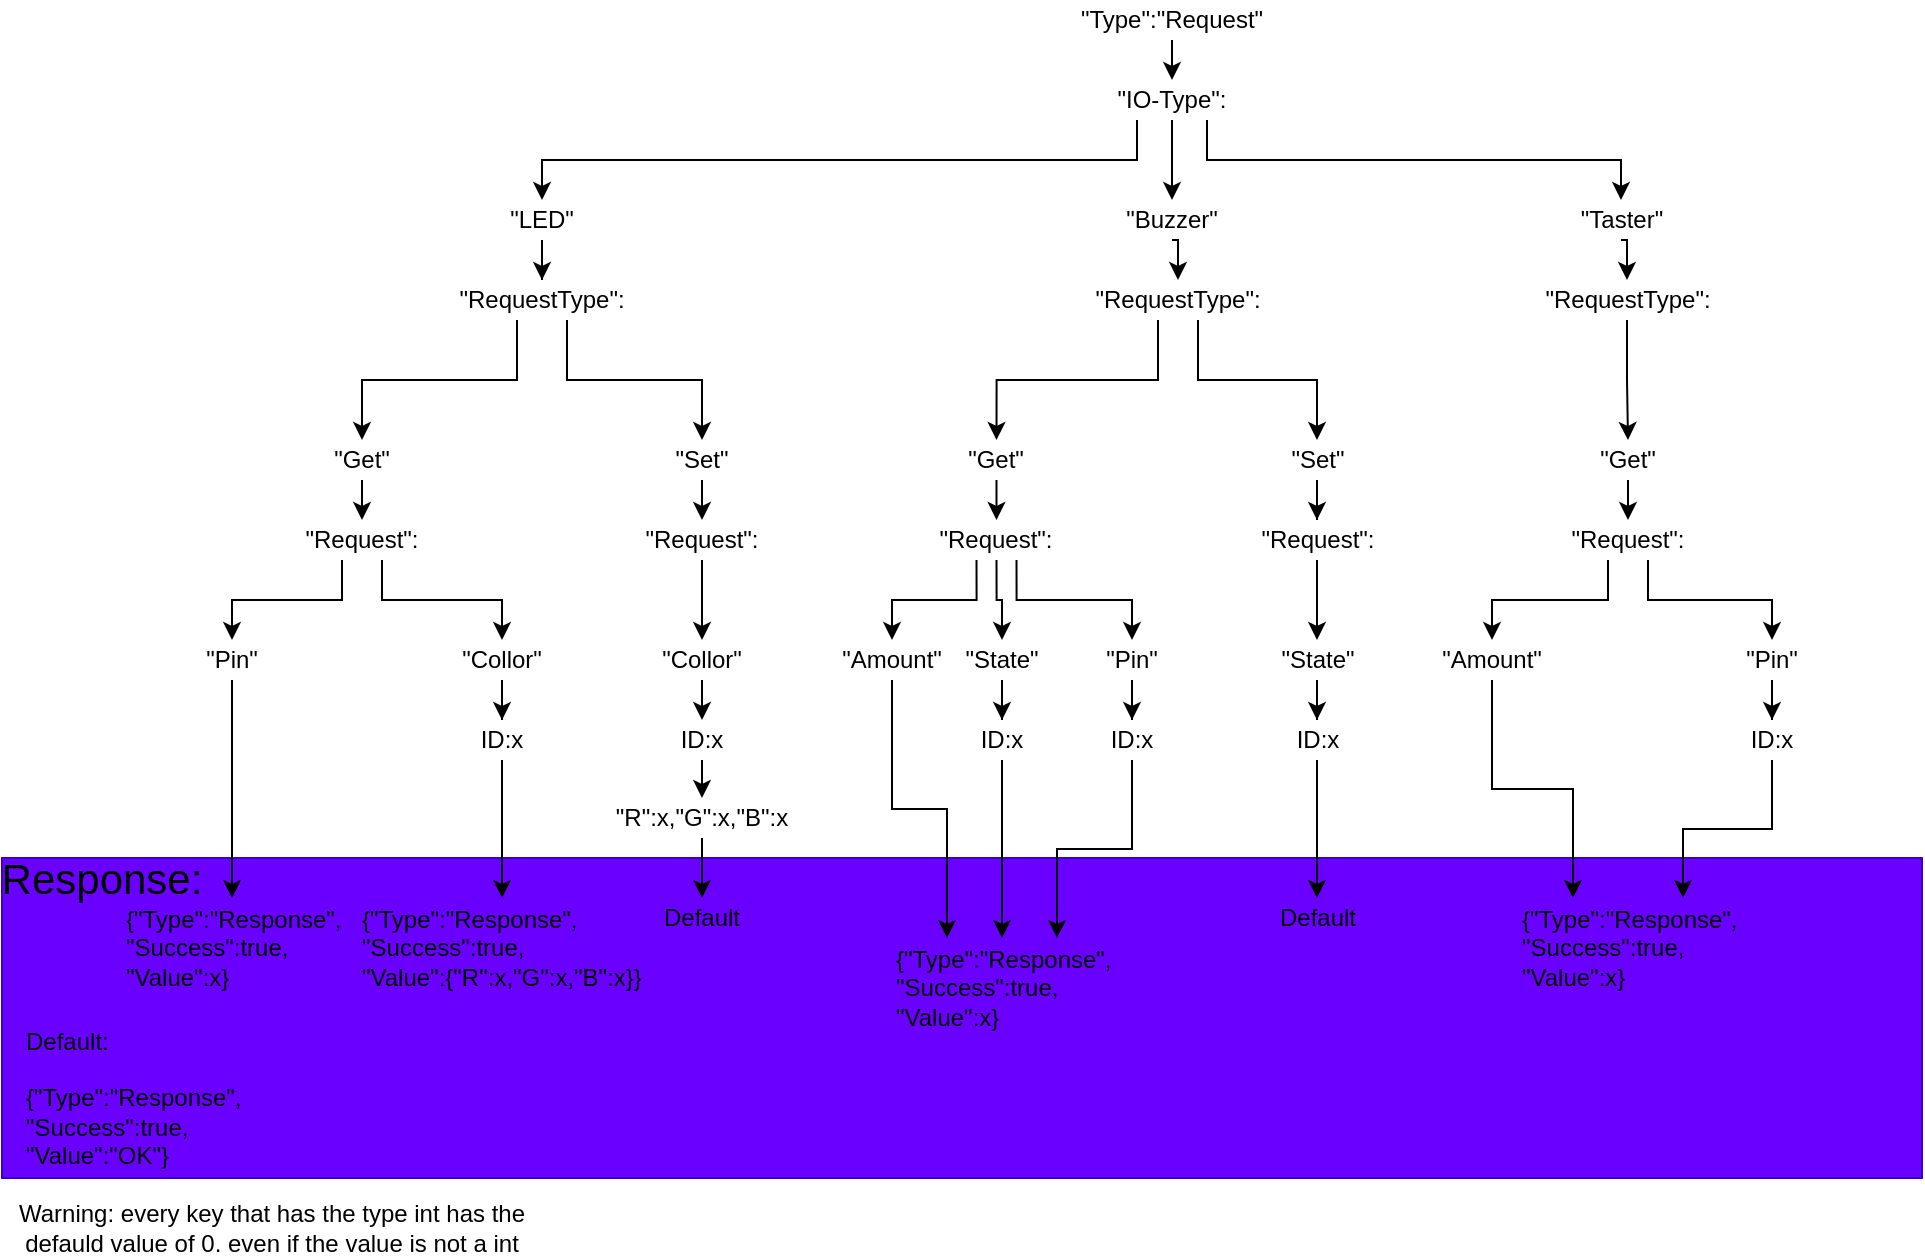 <mxfile version="24.4.7" type="device">
  <diagram id="pPmp7qDkxcPNNtQdCRXY" name="Seite-1">
    <mxGraphModel dx="1415" dy="384" grid="1" gridSize="10" guides="1" tooltips="1" connect="1" arrows="1" fold="1" page="1" pageScale="1" pageWidth="827" pageHeight="1169" math="0" shadow="0">
      <root>
        <mxCell id="0" />
        <mxCell id="1" parent="0" />
        <mxCell id="J5CMwq5qaOZ6lLrPTMzF-108" value="" style="rounded=0;whiteSpace=wrap;html=1;align=left;fillColor=#6a00ff;strokeColor=#3700CC;fontColor=#ffffff;" parent="1" vertex="1">
          <mxGeometry x="-140" y="580" width="960" height="160" as="geometry" />
        </mxCell>
        <mxCell id="J5CMwq5qaOZ6lLrPTMzF-2" value="&lt;div&gt;&quot;Type&quot;:&quot;Request&quot;&lt;/div&gt;" style="text;whiteSpace=wrap;html=1;align=center;verticalAlign=middle;" parent="1" vertex="1">
          <mxGeometry x="390" y="151" width="110" height="20" as="geometry" />
        </mxCell>
        <mxCell id="J5CMwq5qaOZ6lLrPTMzF-3" value="" style="endArrow=classic;html=1;exitX=0.5;exitY=1;exitDx=0;exitDy=0;entryX=0.5;entryY=0;entryDx=0;entryDy=0;" parent="1" source="J5CMwq5qaOZ6lLrPTMzF-2" target="J5CMwq5qaOZ6lLrPTMzF-11" edge="1">
          <mxGeometry width="50" height="50" relative="1" as="geometry">
            <mxPoint x="390" y="301" as="sourcePoint" />
            <mxPoint x="444.79" y="234" as="targetPoint" />
          </mxGeometry>
        </mxCell>
        <mxCell id="J5CMwq5qaOZ6lLrPTMzF-10" value="" style="edgeStyle=orthogonalEdgeStyle;rounded=0;orthogonalLoop=1;jettySize=auto;html=1;exitX=0.5;exitY=1;exitDx=0;exitDy=0;" parent="1" source="J5CMwq5qaOZ6lLrPTMzF-11" target="J5CMwq5qaOZ6lLrPTMzF-8" edge="1">
          <mxGeometry relative="1" as="geometry">
            <mxPoint x="445" y="256" as="sourcePoint" />
          </mxGeometry>
        </mxCell>
        <mxCell id="J5CMwq5qaOZ6lLrPTMzF-35" style="edgeStyle=orthogonalEdgeStyle;rounded=0;orthogonalLoop=1;jettySize=auto;html=1;exitX=0.5;exitY=1;exitDx=0;exitDy=0;" parent="1" source="J5CMwq5qaOZ6lLrPTMzF-7" target="J5CMwq5qaOZ6lLrPTMzF-15" edge="1">
          <mxGeometry relative="1" as="geometry" />
        </mxCell>
        <mxCell id="J5CMwq5qaOZ6lLrPTMzF-7" value="&quot;LED&quot;" style="text;html=1;strokeColor=none;fillColor=none;align=center;verticalAlign=middle;whiteSpace=wrap;rounded=0;" parent="1" vertex="1">
          <mxGeometry x="110" y="251" width="40" height="20" as="geometry" />
        </mxCell>
        <mxCell id="J5CMwq5qaOZ6lLrPTMzF-34" style="edgeStyle=orthogonalEdgeStyle;rounded=0;orthogonalLoop=1;jettySize=auto;html=1;exitX=0.5;exitY=1;exitDx=0;exitDy=0;entryX=0.5;entryY=0;entryDx=0;entryDy=0;" parent="1" source="J5CMwq5qaOZ6lLrPTMzF-8" target="J5CMwq5qaOZ6lLrPTMzF-23" edge="1">
          <mxGeometry relative="1" as="geometry" />
        </mxCell>
        <mxCell id="J5CMwq5qaOZ6lLrPTMzF-8" value="&quot;Buzzer&quot;" style="text;html=1;strokeColor=none;fillColor=none;align=center;verticalAlign=middle;whiteSpace=wrap;rounded=0;" parent="1" vertex="1">
          <mxGeometry x="425" y="251" width="40" height="20" as="geometry" />
        </mxCell>
        <mxCell id="J5CMwq5qaOZ6lLrPTMzF-33" style="edgeStyle=orthogonalEdgeStyle;rounded=0;orthogonalLoop=1;jettySize=auto;html=1;exitX=0.5;exitY=1;exitDx=0;exitDy=0;entryX=0.5;entryY=0;entryDx=0;entryDy=0;" parent="1" source="J5CMwq5qaOZ6lLrPTMzF-9" target="J5CMwq5qaOZ6lLrPTMzF-28" edge="1">
          <mxGeometry relative="1" as="geometry" />
        </mxCell>
        <mxCell id="J5CMwq5qaOZ6lLrPTMzF-9" value="&quot;Taster&quot;" style="text;html=1;strokeColor=none;fillColor=none;align=center;verticalAlign=middle;whiteSpace=wrap;rounded=0;" parent="1" vertex="1">
          <mxGeometry x="649.5" y="251" width="40" height="20" as="geometry" />
        </mxCell>
        <mxCell id="J5CMwq5qaOZ6lLrPTMzF-12" style="edgeStyle=orthogonalEdgeStyle;rounded=0;orthogonalLoop=1;jettySize=auto;html=1;exitX=0.25;exitY=1;exitDx=0;exitDy=0;entryX=0.5;entryY=0;entryDx=0;entryDy=0;" parent="1" source="J5CMwq5qaOZ6lLrPTMzF-11" target="J5CMwq5qaOZ6lLrPTMzF-7" edge="1">
          <mxGeometry relative="1" as="geometry" />
        </mxCell>
        <mxCell id="J5CMwq5qaOZ6lLrPTMzF-13" style="edgeStyle=orthogonalEdgeStyle;rounded=0;orthogonalLoop=1;jettySize=auto;html=1;exitX=0.75;exitY=1;exitDx=0;exitDy=0;entryX=0.5;entryY=0;entryDx=0;entryDy=0;" parent="1" source="J5CMwq5qaOZ6lLrPTMzF-11" target="J5CMwq5qaOZ6lLrPTMzF-9" edge="1">
          <mxGeometry relative="1" as="geometry" />
        </mxCell>
        <mxCell id="J5CMwq5qaOZ6lLrPTMzF-11" value="&quot;IO-Type&quot;:" style="text;html=1;strokeColor=none;fillColor=none;align=center;verticalAlign=middle;whiteSpace=wrap;rounded=0;" parent="1" vertex="1">
          <mxGeometry x="410" y="191" width="70" height="20" as="geometry" />
        </mxCell>
        <mxCell id="J5CMwq5qaOZ6lLrPTMzF-19" style="edgeStyle=orthogonalEdgeStyle;rounded=0;orthogonalLoop=1;jettySize=auto;html=1;exitX=0.25;exitY=1;exitDx=0;exitDy=0;entryX=0.5;entryY=0;entryDx=0;entryDy=0;" parent="1" source="J5CMwq5qaOZ6lLrPTMzF-15" target="J5CMwq5qaOZ6lLrPTMzF-17" edge="1">
          <mxGeometry relative="1" as="geometry" />
        </mxCell>
        <mxCell id="J5CMwq5qaOZ6lLrPTMzF-20" style="edgeStyle=orthogonalEdgeStyle;rounded=0;orthogonalLoop=1;jettySize=auto;html=1;exitX=0.75;exitY=1;exitDx=0;exitDy=0;entryX=0.5;entryY=0;entryDx=0;entryDy=0;" parent="1" source="J5CMwq5qaOZ6lLrPTMzF-15" target="J5CMwq5qaOZ6lLrPTMzF-18" edge="1">
          <mxGeometry relative="1" as="geometry" />
        </mxCell>
        <mxCell id="J5CMwq5qaOZ6lLrPTMzF-15" value="&quot;RequestType&quot;:" style="text;html=1;strokeColor=none;fillColor=none;align=center;verticalAlign=middle;whiteSpace=wrap;rounded=0;" parent="1" vertex="1">
          <mxGeometry x="105" y="291" width="50" height="20" as="geometry" />
        </mxCell>
        <mxCell id="J5CMwq5qaOZ6lLrPTMzF-41" style="edgeStyle=orthogonalEdgeStyle;rounded=0;orthogonalLoop=1;jettySize=auto;html=1;exitX=0.5;exitY=1;exitDx=0;exitDy=0;entryX=0.5;entryY=0;entryDx=0;entryDy=0;" parent="1" source="J5CMwq5qaOZ6lLrPTMzF-17" target="J5CMwq5qaOZ6lLrPTMzF-36" edge="1">
          <mxGeometry relative="1" as="geometry" />
        </mxCell>
        <mxCell id="J5CMwq5qaOZ6lLrPTMzF-17" value="&quot;Get&quot;" style="text;html=1;strokeColor=none;fillColor=none;align=center;verticalAlign=middle;whiteSpace=wrap;rounded=0;" parent="1" vertex="1">
          <mxGeometry x="20" y="371" width="40" height="20" as="geometry" />
        </mxCell>
        <mxCell id="J5CMwq5qaOZ6lLrPTMzF-42" style="edgeStyle=orthogonalEdgeStyle;rounded=0;orthogonalLoop=1;jettySize=auto;html=1;exitX=0.5;exitY=1;exitDx=0;exitDy=0;entryX=0.5;entryY=0;entryDx=0;entryDy=0;" parent="1" source="J5CMwq5qaOZ6lLrPTMzF-18" target="J5CMwq5qaOZ6lLrPTMzF-37" edge="1">
          <mxGeometry relative="1" as="geometry" />
        </mxCell>
        <mxCell id="J5CMwq5qaOZ6lLrPTMzF-18" value="&quot;Set&quot;" style="text;html=1;strokeColor=none;fillColor=none;align=center;verticalAlign=middle;whiteSpace=wrap;rounded=0;" parent="1" vertex="1">
          <mxGeometry x="190" y="371" width="40" height="20" as="geometry" />
        </mxCell>
        <mxCell id="J5CMwq5qaOZ6lLrPTMzF-21" style="edgeStyle=orthogonalEdgeStyle;rounded=0;orthogonalLoop=1;jettySize=auto;html=1;exitX=0.25;exitY=1;exitDx=0;exitDy=0;entryX=0.5;entryY=0;entryDx=0;entryDy=0;" parent="1" source="J5CMwq5qaOZ6lLrPTMzF-23" target="J5CMwq5qaOZ6lLrPTMzF-24" edge="1">
          <mxGeometry relative="1" as="geometry" />
        </mxCell>
        <mxCell id="J5CMwq5qaOZ6lLrPTMzF-22" style="edgeStyle=orthogonalEdgeStyle;rounded=0;orthogonalLoop=1;jettySize=auto;html=1;exitX=0.75;exitY=1;exitDx=0;exitDy=0;entryX=0.5;entryY=0;entryDx=0;entryDy=0;" parent="1" source="J5CMwq5qaOZ6lLrPTMzF-23" target="J5CMwq5qaOZ6lLrPTMzF-25" edge="1">
          <mxGeometry relative="1" as="geometry" />
        </mxCell>
        <mxCell id="J5CMwq5qaOZ6lLrPTMzF-23" value="&quot;RequestType&quot;:" style="text;html=1;strokeColor=none;fillColor=none;align=center;verticalAlign=middle;whiteSpace=wrap;rounded=0;" parent="1" vertex="1">
          <mxGeometry x="428" y="291" width="40" height="20" as="geometry" />
        </mxCell>
        <mxCell id="J5CMwq5qaOZ6lLrPTMzF-43" style="edgeStyle=orthogonalEdgeStyle;rounded=0;orthogonalLoop=1;jettySize=auto;html=1;exitX=0.5;exitY=1;exitDx=0;exitDy=0;entryX=0.5;entryY=0;entryDx=0;entryDy=0;" parent="1" source="J5CMwq5qaOZ6lLrPTMzF-24" target="J5CMwq5qaOZ6lLrPTMzF-38" edge="1">
          <mxGeometry relative="1" as="geometry" />
        </mxCell>
        <mxCell id="J5CMwq5qaOZ6lLrPTMzF-24" value="&quot;Get&quot;" style="text;html=1;strokeColor=none;fillColor=none;align=center;verticalAlign=middle;whiteSpace=wrap;rounded=0;" parent="1" vertex="1">
          <mxGeometry x="337.25" y="371" width="40" height="20" as="geometry" />
        </mxCell>
        <mxCell id="J5CMwq5qaOZ6lLrPTMzF-44" style="edgeStyle=orthogonalEdgeStyle;rounded=0;orthogonalLoop=1;jettySize=auto;html=1;entryX=0.5;entryY=0;entryDx=0;entryDy=0;" parent="1" source="J5CMwq5qaOZ6lLrPTMzF-25" target="J5CMwq5qaOZ6lLrPTMzF-39" edge="1">
          <mxGeometry relative="1" as="geometry" />
        </mxCell>
        <mxCell id="J5CMwq5qaOZ6lLrPTMzF-25" value="&quot;Set&quot;" style="text;html=1;strokeColor=none;fillColor=none;align=center;verticalAlign=middle;whiteSpace=wrap;rounded=0;" parent="1" vertex="1">
          <mxGeometry x="497.5" y="371" width="40" height="20" as="geometry" />
        </mxCell>
        <mxCell id="J5CMwq5qaOZ6lLrPTMzF-26" style="edgeStyle=orthogonalEdgeStyle;rounded=0;orthogonalLoop=1;jettySize=auto;html=1;exitX=0.5;exitY=1;exitDx=0;exitDy=0;entryX=0.5;entryY=0;entryDx=0;entryDy=0;" parent="1" source="J5CMwq5qaOZ6lLrPTMzF-28" target="J5CMwq5qaOZ6lLrPTMzF-29" edge="1">
          <mxGeometry relative="1" as="geometry" />
        </mxCell>
        <mxCell id="J5CMwq5qaOZ6lLrPTMzF-28" value="&quot;RequestType&quot;:" style="text;html=1;strokeColor=none;fillColor=none;align=center;verticalAlign=middle;whiteSpace=wrap;rounded=0;" parent="1" vertex="1">
          <mxGeometry x="652.5" y="291" width="40" height="20" as="geometry" />
        </mxCell>
        <mxCell id="J5CMwq5qaOZ6lLrPTMzF-45" style="edgeStyle=orthogonalEdgeStyle;rounded=0;orthogonalLoop=1;jettySize=auto;html=1;exitX=0.5;exitY=1;exitDx=0;exitDy=0;entryX=0.5;entryY=0;entryDx=0;entryDy=0;" parent="1" source="J5CMwq5qaOZ6lLrPTMzF-29" target="J5CMwq5qaOZ6lLrPTMzF-40" edge="1">
          <mxGeometry relative="1" as="geometry" />
        </mxCell>
        <mxCell id="J5CMwq5qaOZ6lLrPTMzF-29" value="&quot;Get&quot;" style="text;html=1;strokeColor=none;fillColor=none;align=center;verticalAlign=middle;whiteSpace=wrap;rounded=0;" parent="1" vertex="1">
          <mxGeometry x="653" y="371" width="40" height="20" as="geometry" />
        </mxCell>
        <mxCell id="J5CMwq5qaOZ6lLrPTMzF-73" style="edgeStyle=orthogonalEdgeStyle;rounded=0;orthogonalLoop=1;jettySize=auto;html=1;exitX=0.25;exitY=1;exitDx=0;exitDy=0;entryX=0.5;entryY=0;entryDx=0;entryDy=0;" parent="1" source="J5CMwq5qaOZ6lLrPTMzF-36" target="J5CMwq5qaOZ6lLrPTMzF-68" edge="1">
          <mxGeometry relative="1" as="geometry" />
        </mxCell>
        <mxCell id="J5CMwq5qaOZ6lLrPTMzF-74" style="edgeStyle=orthogonalEdgeStyle;rounded=0;orthogonalLoop=1;jettySize=auto;html=1;exitX=0.75;exitY=1;exitDx=0;exitDy=0;entryX=0.5;entryY=0;entryDx=0;entryDy=0;" parent="1" source="J5CMwq5qaOZ6lLrPTMzF-36" target="J5CMwq5qaOZ6lLrPTMzF-71" edge="1">
          <mxGeometry relative="1" as="geometry" />
        </mxCell>
        <mxCell id="J5CMwq5qaOZ6lLrPTMzF-36" value="&lt;div&gt;&quot;Request&quot;:&lt;/div&gt;" style="text;html=1;strokeColor=none;fillColor=none;align=center;verticalAlign=middle;whiteSpace=wrap;rounded=0;" parent="1" vertex="1">
          <mxGeometry x="20" y="411" width="40" height="20" as="geometry" />
        </mxCell>
        <mxCell id="J5CMwq5qaOZ6lLrPTMzF-78" style="edgeStyle=orthogonalEdgeStyle;rounded=0;orthogonalLoop=1;jettySize=auto;html=1;exitX=0.5;exitY=1;exitDx=0;exitDy=0;entryX=0.5;entryY=0;entryDx=0;entryDy=0;" parent="1" source="J5CMwq5qaOZ6lLrPTMzF-37" target="J5CMwq5qaOZ6lLrPTMzF-76" edge="1">
          <mxGeometry relative="1" as="geometry" />
        </mxCell>
        <mxCell id="J5CMwq5qaOZ6lLrPTMzF-37" value="&lt;div&gt;&quot;Request&quot;:&lt;/div&gt;" style="text;html=1;strokeColor=none;fillColor=none;align=center;verticalAlign=middle;whiteSpace=wrap;rounded=0;" parent="1" vertex="1">
          <mxGeometry x="190" y="411" width="40" height="20" as="geometry" />
        </mxCell>
        <mxCell id="J5CMwq5qaOZ6lLrPTMzF-66" style="edgeStyle=orthogonalEdgeStyle;rounded=0;orthogonalLoop=1;jettySize=auto;html=1;exitX=0.5;exitY=1;exitDx=0;exitDy=0;entryX=0.5;entryY=0;entryDx=0;entryDy=0;" parent="1" source="J5CMwq5qaOZ6lLrPTMzF-39" target="J5CMwq5qaOZ6lLrPTMzF-64" edge="1">
          <mxGeometry relative="1" as="geometry" />
        </mxCell>
        <mxCell id="J5CMwq5qaOZ6lLrPTMzF-38" value="&lt;div&gt;&quot;Request&quot;:&lt;/div&gt;" style="text;html=1;strokeColor=none;fillColor=none;align=center;verticalAlign=middle;whiteSpace=wrap;rounded=0;" parent="1" vertex="1">
          <mxGeometry x="337.25" y="411" width="40" height="20" as="geometry" />
        </mxCell>
        <mxCell id="J5CMwq5qaOZ6lLrPTMzF-39" value="&lt;div&gt;&quot;Request&quot;:&lt;/div&gt;" style="text;html=1;strokeColor=none;fillColor=none;align=center;verticalAlign=middle;whiteSpace=wrap;rounded=0;" parent="1" vertex="1">
          <mxGeometry x="497.5" y="411" width="40" height="20" as="geometry" />
        </mxCell>
        <mxCell id="J5CMwq5qaOZ6lLrPTMzF-51" style="edgeStyle=orthogonalEdgeStyle;rounded=0;orthogonalLoop=1;jettySize=auto;html=1;exitX=0.25;exitY=1;exitDx=0;exitDy=0;entryX=0.5;entryY=0;entryDx=0;entryDy=0;" parent="1" source="J5CMwq5qaOZ6lLrPTMzF-40" target="J5CMwq5qaOZ6lLrPTMzF-48" edge="1">
          <mxGeometry relative="1" as="geometry" />
        </mxCell>
        <mxCell id="J5CMwq5qaOZ6lLrPTMzF-52" style="edgeStyle=orthogonalEdgeStyle;rounded=0;orthogonalLoop=1;jettySize=auto;html=1;exitX=0.75;exitY=1;exitDx=0;exitDy=0;entryX=0.5;entryY=0;entryDx=0;entryDy=0;" parent="1" source="J5CMwq5qaOZ6lLrPTMzF-40" target="J5CMwq5qaOZ6lLrPTMzF-49" edge="1">
          <mxGeometry relative="1" as="geometry" />
        </mxCell>
        <mxCell id="J5CMwq5qaOZ6lLrPTMzF-40" value="&lt;div&gt;&quot;Request&quot;:&lt;/div&gt;" style="text;html=1;strokeColor=none;fillColor=none;align=center;verticalAlign=middle;whiteSpace=wrap;rounded=0;" parent="1" vertex="1">
          <mxGeometry x="653" y="411" width="40" height="20" as="geometry" />
        </mxCell>
        <mxCell id="J5CMwq5qaOZ6lLrPTMzF-102" style="edgeStyle=orthogonalEdgeStyle;rounded=0;orthogonalLoop=1;jettySize=auto;html=1;exitX=0.5;exitY=1;exitDx=0;exitDy=0;entryX=0.25;entryY=0;entryDx=0;entryDy=0;" parent="1" source="J5CMwq5qaOZ6lLrPTMzF-48" target="J5CMwq5qaOZ6lLrPTMzF-97" edge="1">
          <mxGeometry relative="1" as="geometry">
            <mxPoint x="605.0" y="600" as="targetPoint" />
          </mxGeometry>
        </mxCell>
        <mxCell id="J5CMwq5qaOZ6lLrPTMzF-48" value="&quot;Amount&quot;" style="text;html=1;strokeColor=none;fillColor=none;align=center;verticalAlign=middle;whiteSpace=wrap;rounded=0;" parent="1" vertex="1">
          <mxGeometry x="585" y="471" width="40" height="20" as="geometry" />
        </mxCell>
        <mxCell id="J5CMwq5qaOZ6lLrPTMzF-53" style="edgeStyle=orthogonalEdgeStyle;rounded=0;orthogonalLoop=1;jettySize=auto;html=1;exitX=0.5;exitY=1;exitDx=0;exitDy=0;" parent="1" source="J5CMwq5qaOZ6lLrPTMzF-49" target="J5CMwq5qaOZ6lLrPTMzF-50" edge="1">
          <mxGeometry relative="1" as="geometry" />
        </mxCell>
        <mxCell id="J5CMwq5qaOZ6lLrPTMzF-49" value="&quot;Pin&quot;" style="text;html=1;strokeColor=none;fillColor=none;align=center;verticalAlign=middle;whiteSpace=wrap;rounded=0;" parent="1" vertex="1">
          <mxGeometry x="725" y="471" width="40" height="20" as="geometry" />
        </mxCell>
        <mxCell id="J5CMwq5qaOZ6lLrPTMzF-103" style="edgeStyle=orthogonalEdgeStyle;rounded=0;orthogonalLoop=1;jettySize=auto;html=1;exitX=0.5;exitY=1;exitDx=0;exitDy=0;entryX=0.75;entryY=0;entryDx=0;entryDy=0;" parent="1" source="J5CMwq5qaOZ6lLrPTMzF-50" target="J5CMwq5qaOZ6lLrPTMzF-97" edge="1">
          <mxGeometry relative="1" as="geometry" />
        </mxCell>
        <mxCell id="J5CMwq5qaOZ6lLrPTMzF-50" value="ID:x" style="text;html=1;strokeColor=none;fillColor=none;align=center;verticalAlign=middle;whiteSpace=wrap;rounded=0;" parent="1" vertex="1">
          <mxGeometry x="725" y="511" width="40" height="20" as="geometry" />
        </mxCell>
        <mxCell id="J5CMwq5qaOZ6lLrPTMzF-55" style="edgeStyle=orthogonalEdgeStyle;rounded=0;orthogonalLoop=1;jettySize=auto;html=1;exitX=0.25;exitY=1;exitDx=0;exitDy=0;entryX=0.5;entryY=0;entryDx=0;entryDy=0;" parent="1" source="J5CMwq5qaOZ6lLrPTMzF-38" target="J5CMwq5qaOZ6lLrPTMzF-58" edge="1">
          <mxGeometry relative="1" as="geometry">
            <mxPoint x="475.25" y="431" as="sourcePoint" />
            <Array as="points">
              <mxPoint x="347" y="451" />
              <mxPoint x="305" y="451" />
            </Array>
          </mxGeometry>
        </mxCell>
        <mxCell id="J5CMwq5qaOZ6lLrPTMzF-56" style="edgeStyle=orthogonalEdgeStyle;rounded=0;orthogonalLoop=1;jettySize=auto;html=1;entryX=0.5;entryY=0;entryDx=0;entryDy=0;exitX=0.75;exitY=1;exitDx=0;exitDy=0;" parent="1" source="J5CMwq5qaOZ6lLrPTMzF-38" target="J5CMwq5qaOZ6lLrPTMzF-60" edge="1">
          <mxGeometry relative="1" as="geometry">
            <mxPoint x="495.75" y="431" as="sourcePoint" />
            <Array as="points">
              <mxPoint x="367" y="451" />
              <mxPoint x="425" y="451" />
            </Array>
          </mxGeometry>
        </mxCell>
        <mxCell id="J5CMwq5qaOZ6lLrPTMzF-100" style="edgeStyle=orthogonalEdgeStyle;rounded=0;orthogonalLoop=1;jettySize=auto;html=1;exitX=0.5;exitY=1;exitDx=0;exitDy=0;entryX=0.25;entryY=0;entryDx=0;entryDy=0;" parent="1" source="J5CMwq5qaOZ6lLrPTMzF-58" target="J5CMwq5qaOZ6lLrPTMzF-94" edge="1">
          <mxGeometry relative="1" as="geometry" />
        </mxCell>
        <mxCell id="J5CMwq5qaOZ6lLrPTMzF-58" value="&quot;Amount&quot;" style="text;html=1;strokeColor=none;fillColor=none;align=center;verticalAlign=middle;whiteSpace=wrap;rounded=0;" parent="1" vertex="1">
          <mxGeometry x="285" y="471" width="40" height="20" as="geometry" />
        </mxCell>
        <mxCell id="J5CMwq5qaOZ6lLrPTMzF-59" style="edgeStyle=orthogonalEdgeStyle;rounded=0;orthogonalLoop=1;jettySize=auto;html=1;exitX=0.5;exitY=1;exitDx=0;exitDy=0;" parent="1" source="J5CMwq5qaOZ6lLrPTMzF-60" target="J5CMwq5qaOZ6lLrPTMzF-61" edge="1">
          <mxGeometry relative="1" as="geometry" />
        </mxCell>
        <mxCell id="J5CMwq5qaOZ6lLrPTMzF-60" value="&quot;Pin&quot;" style="text;html=1;strokeColor=none;fillColor=none;align=center;verticalAlign=middle;whiteSpace=wrap;rounded=0;" parent="1" vertex="1">
          <mxGeometry x="405" y="471" width="40" height="20" as="geometry" />
        </mxCell>
        <mxCell id="J5CMwq5qaOZ6lLrPTMzF-99" style="edgeStyle=orthogonalEdgeStyle;rounded=0;orthogonalLoop=1;jettySize=auto;html=1;exitX=0.5;exitY=1;exitDx=0;exitDy=0;entryX=0.75;entryY=0;entryDx=0;entryDy=0;" parent="1" source="J5CMwq5qaOZ6lLrPTMzF-61" target="J5CMwq5qaOZ6lLrPTMzF-94" edge="1">
          <mxGeometry relative="1" as="geometry">
            <mxPoint x="425.0" y="600" as="targetPoint" />
          </mxGeometry>
        </mxCell>
        <mxCell id="J5CMwq5qaOZ6lLrPTMzF-61" value="ID:x" style="text;html=1;strokeColor=none;fillColor=none;align=center;verticalAlign=middle;whiteSpace=wrap;rounded=0;" parent="1" vertex="1">
          <mxGeometry x="405" y="511" width="40" height="20" as="geometry" />
        </mxCell>
        <mxCell id="J5CMwq5qaOZ6lLrPTMzF-63" style="edgeStyle=orthogonalEdgeStyle;rounded=0;orthogonalLoop=1;jettySize=auto;html=1;exitX=0.5;exitY=1;exitDx=0;exitDy=0;" parent="1" source="J5CMwq5qaOZ6lLrPTMzF-64" target="J5CMwq5qaOZ6lLrPTMzF-65" edge="1">
          <mxGeometry relative="1" as="geometry" />
        </mxCell>
        <mxCell id="J5CMwq5qaOZ6lLrPTMzF-64" value="&quot;State&quot;" style="text;html=1;strokeColor=none;fillColor=none;align=center;verticalAlign=middle;whiteSpace=wrap;rounded=0;" parent="1" vertex="1">
          <mxGeometry x="497.5" y="471" width="40" height="20" as="geometry" />
        </mxCell>
        <mxCell id="J5CMwq5qaOZ6lLrPTMzF-101" style="edgeStyle=orthogonalEdgeStyle;rounded=0;orthogonalLoop=1;jettySize=auto;html=1;exitX=0.5;exitY=1;exitDx=0;exitDy=0;entryX=0.5;entryY=0;entryDx=0;entryDy=0;" parent="1" source="J5CMwq5qaOZ6lLrPTMzF-65" target="J5CMwq5qaOZ6lLrPTMzF-86" edge="1">
          <mxGeometry relative="1" as="geometry" />
        </mxCell>
        <mxCell id="J5CMwq5qaOZ6lLrPTMzF-65" value="ID:x" style="text;html=1;strokeColor=none;fillColor=none;align=center;verticalAlign=middle;whiteSpace=wrap;rounded=0;" parent="1" vertex="1">
          <mxGeometry x="497.5" y="511" width="40" height="20" as="geometry" />
        </mxCell>
        <mxCell id="J5CMwq5qaOZ6lLrPTMzF-106" style="edgeStyle=orthogonalEdgeStyle;rounded=0;orthogonalLoop=1;jettySize=auto;html=1;exitX=0.5;exitY=1;exitDx=0;exitDy=0;entryX=0.5;entryY=0;entryDx=0;entryDy=0;" parent="1" source="J5CMwq5qaOZ6lLrPTMzF-68" target="J5CMwq5qaOZ6lLrPTMzF-89" edge="1">
          <mxGeometry relative="1" as="geometry" />
        </mxCell>
        <mxCell id="J5CMwq5qaOZ6lLrPTMzF-68" value="&quot;Pin&quot;" style="text;html=1;strokeColor=none;fillColor=none;align=center;verticalAlign=middle;whiteSpace=wrap;rounded=0;" parent="1" vertex="1">
          <mxGeometry x="-45" y="471" width="40" height="20" as="geometry" />
        </mxCell>
        <mxCell id="J5CMwq5qaOZ6lLrPTMzF-70" style="edgeStyle=orthogonalEdgeStyle;rounded=0;orthogonalLoop=1;jettySize=auto;html=1;exitX=0.5;exitY=1;exitDx=0;exitDy=0;" parent="1" source="J5CMwq5qaOZ6lLrPTMzF-71" target="J5CMwq5qaOZ6lLrPTMzF-72" edge="1">
          <mxGeometry relative="1" as="geometry" />
        </mxCell>
        <mxCell id="J5CMwq5qaOZ6lLrPTMzF-71" value="&quot;Collor&quot;" style="text;html=1;strokeColor=none;fillColor=none;align=center;verticalAlign=middle;whiteSpace=wrap;rounded=0;" parent="1" vertex="1">
          <mxGeometry x="90" y="471" width="40" height="20" as="geometry" />
        </mxCell>
        <mxCell id="J5CMwq5qaOZ6lLrPTMzF-105" style="edgeStyle=orthogonalEdgeStyle;rounded=0;orthogonalLoop=1;jettySize=auto;html=1;exitX=0.5;exitY=1;exitDx=0;exitDy=0;entryX=0.5;entryY=0;entryDx=0;entryDy=0;" parent="1" source="J5CMwq5qaOZ6lLrPTMzF-72" target="J5CMwq5qaOZ6lLrPTMzF-91" edge="1">
          <mxGeometry relative="1" as="geometry" />
        </mxCell>
        <mxCell id="J5CMwq5qaOZ6lLrPTMzF-72" value="ID:x" style="text;html=1;strokeColor=none;fillColor=none;align=center;verticalAlign=middle;whiteSpace=wrap;rounded=0;" parent="1" vertex="1">
          <mxGeometry x="90" y="511" width="40" height="20" as="geometry" />
        </mxCell>
        <mxCell id="J5CMwq5qaOZ6lLrPTMzF-107" style="edgeStyle=orthogonalEdgeStyle;rounded=0;orthogonalLoop=1;jettySize=auto;html=1;exitX=0.5;exitY=1;exitDx=0;exitDy=0;entryX=0.5;entryY=0;entryDx=0;entryDy=0;" parent="1" source="J5CMwq5qaOZ6lLrPTMzF-76" target="J5CMwq5qaOZ6lLrPTMzF-77" edge="1">
          <mxGeometry relative="1" as="geometry" />
        </mxCell>
        <mxCell id="J5CMwq5qaOZ6lLrPTMzF-76" value="&quot;Collor&quot;" style="text;html=1;strokeColor=none;fillColor=none;align=center;verticalAlign=middle;whiteSpace=wrap;rounded=0;" parent="1" vertex="1">
          <mxGeometry x="190" y="471" width="40" height="20" as="geometry" />
        </mxCell>
        <mxCell id="J5CMwq5qaOZ6lLrPTMzF-80" style="edgeStyle=orthogonalEdgeStyle;rounded=0;orthogonalLoop=1;jettySize=auto;html=1;exitX=0.5;exitY=1;exitDx=0;exitDy=0;entryX=0.5;entryY=0;entryDx=0;entryDy=0;" parent="1" source="J5CMwq5qaOZ6lLrPTMzF-77" target="J5CMwq5qaOZ6lLrPTMzF-79" edge="1">
          <mxGeometry relative="1" as="geometry">
            <mxPoint x="210" y="536" as="targetPoint" />
          </mxGeometry>
        </mxCell>
        <mxCell id="J5CMwq5qaOZ6lLrPTMzF-77" value="ID:x" style="text;html=1;strokeColor=none;fillColor=none;align=center;verticalAlign=middle;whiteSpace=wrap;rounded=0;" parent="1" vertex="1">
          <mxGeometry x="190" y="511" width="40" height="20" as="geometry" />
        </mxCell>
        <mxCell id="J5CMwq5qaOZ6lLrPTMzF-104" style="edgeStyle=orthogonalEdgeStyle;rounded=0;orthogonalLoop=1;jettySize=auto;html=1;exitX=0.5;exitY=1;exitDx=0;exitDy=0;entryX=0.5;entryY=0;entryDx=0;entryDy=0;" parent="1" source="J5CMwq5qaOZ6lLrPTMzF-79" target="J5CMwq5qaOZ6lLrPTMzF-85" edge="1">
          <mxGeometry relative="1" as="geometry" />
        </mxCell>
        <mxCell id="J5CMwq5qaOZ6lLrPTMzF-79" value="&quot;R&quot;:x,&quot;G&quot;:x,&quot;B&quot;:x" style="text;html=1;strokeColor=none;fillColor=none;align=center;verticalAlign=middle;whiteSpace=wrap;rounded=0;" parent="1" vertex="1">
          <mxGeometry x="190" y="550" width="40" height="20" as="geometry" />
        </mxCell>
        <mxCell id="J5CMwq5qaOZ6lLrPTMzF-83" value="Response:" style="text;html=1;strokeColor=none;fillColor=none;align=center;verticalAlign=middle;whiteSpace=wrap;rounded=0;fontSize=21;" parent="1" vertex="1">
          <mxGeometry x="-110" y="580" width="40" height="20" as="geometry" />
        </mxCell>
        <mxCell id="J5CMwq5qaOZ6lLrPTMzF-84" value="Default:&lt;br&gt;&lt;br&gt;{&quot;Type&quot;:&quot;Response&quot;,&lt;br&gt;&quot;Success&quot;:true,&lt;br&gt;&quot;Value&quot;:&quot;OK&quot;}" style="text;html=1;strokeColor=none;fillColor=none;align=left;verticalAlign=middle;whiteSpace=wrap;rounded=0;" parent="1" vertex="1">
          <mxGeometry x="-130" y="670" width="100" height="60" as="geometry" />
        </mxCell>
        <mxCell id="J5CMwq5qaOZ6lLrPTMzF-85" value="Default" style="text;html=1;strokeColor=none;fillColor=none;align=center;verticalAlign=middle;whiteSpace=wrap;rounded=0;" parent="1" vertex="1">
          <mxGeometry x="190" y="600" width="40" height="20" as="geometry" />
        </mxCell>
        <mxCell id="J5CMwq5qaOZ6lLrPTMzF-86" value="Default" style="text;html=1;strokeColor=none;fillColor=none;align=center;verticalAlign=middle;whiteSpace=wrap;rounded=0;" parent="1" vertex="1">
          <mxGeometry x="497.5" y="600" width="40" height="20" as="geometry" />
        </mxCell>
        <mxCell id="J5CMwq5qaOZ6lLrPTMzF-89" value="&lt;span&gt;{&quot;Type&quot;:&quot;Response&quot;,&lt;/span&gt;&lt;br&gt;&lt;span&gt;&quot;Success&quot;:true,&lt;/span&gt;&lt;br&gt;&lt;span&gt;&quot;Value&quot;:x}&lt;/span&gt;" style="text;html=1;strokeColor=none;fillColor=none;align=left;verticalAlign=middle;whiteSpace=wrap;rounded=0;" parent="1" vertex="1">
          <mxGeometry x="-80" y="600" width="110" height="50" as="geometry" />
        </mxCell>
        <mxCell id="J5CMwq5qaOZ6lLrPTMzF-91" value="&lt;span&gt;{&quot;Type&quot;:&quot;Response&quot;,&lt;/span&gt;&lt;br&gt;&lt;span&gt;&quot;Success&quot;:true,&lt;/span&gt;&lt;br&gt;&lt;span&gt;&quot;Value&quot;:{&lt;/span&gt;&lt;span style=&quot;text-align: center&quot;&gt;&quot;R&quot;:x,&quot;G&quot;:x,&quot;B&quot;:x&lt;/span&gt;&lt;span&gt;}}&lt;/span&gt;" style="text;html=1;strokeColor=none;fillColor=none;align=left;verticalAlign=middle;whiteSpace=wrap;rounded=0;" parent="1" vertex="1">
          <mxGeometry x="37.5" y="600" width="145" height="50" as="geometry" />
        </mxCell>
        <mxCell id="J5CMwq5qaOZ6lLrPTMzF-94" value="&lt;span&gt;{&quot;Type&quot;:&quot;Response&quot;,&lt;/span&gt;&lt;br&gt;&lt;span&gt;&quot;Success&quot;:true,&lt;/span&gt;&lt;br&gt;&lt;span&gt;&quot;Value&quot;:x}&lt;/span&gt;" style="text;html=1;strokeColor=none;fillColor=none;align=left;verticalAlign=middle;whiteSpace=wrap;rounded=0;" parent="1" vertex="1">
          <mxGeometry x="305" y="620" width="110" height="50" as="geometry" />
        </mxCell>
        <mxCell id="J5CMwq5qaOZ6lLrPTMzF-97" value="&lt;span&gt;{&quot;Type&quot;:&quot;Response&quot;,&lt;/span&gt;&lt;br&gt;&lt;span&gt;&quot;Success&quot;:true,&lt;/span&gt;&lt;br&gt;&lt;span&gt;&quot;Value&quot;:x}&lt;/span&gt;" style="text;html=1;strokeColor=none;fillColor=none;align=left;verticalAlign=middle;whiteSpace=wrap;rounded=0;" parent="1" vertex="1">
          <mxGeometry x="618" y="600" width="110" height="50" as="geometry" />
        </mxCell>
        <mxCell id="HXyb1h_MBJMQMPyVJZ0P-5" style="edgeStyle=orthogonalEdgeStyle;rounded=0;orthogonalLoop=1;jettySize=auto;html=1;exitX=0.5;exitY=1;exitDx=0;exitDy=0;entryX=0.5;entryY=0;entryDx=0;entryDy=0;" edge="1" parent="1" target="HXyb1h_MBJMQMPyVJZ0P-7" source="J5CMwq5qaOZ6lLrPTMzF-38">
          <mxGeometry relative="1" as="geometry">
            <mxPoint x="370.5" y="431" as="sourcePoint" />
          </mxGeometry>
        </mxCell>
        <mxCell id="HXyb1h_MBJMQMPyVJZ0P-6" style="edgeStyle=orthogonalEdgeStyle;rounded=0;orthogonalLoop=1;jettySize=auto;html=1;exitX=0.5;exitY=1;exitDx=0;exitDy=0;" edge="1" parent="1" source="HXyb1h_MBJMQMPyVJZ0P-7" target="HXyb1h_MBJMQMPyVJZ0P-8">
          <mxGeometry relative="1" as="geometry" />
        </mxCell>
        <mxCell id="HXyb1h_MBJMQMPyVJZ0P-7" value="&quot;State&quot;" style="text;html=1;strokeColor=none;fillColor=none;align=center;verticalAlign=middle;whiteSpace=wrap;rounded=0;" vertex="1" parent="1">
          <mxGeometry x="340" y="471" width="40" height="20" as="geometry" />
        </mxCell>
        <mxCell id="HXyb1h_MBJMQMPyVJZ0P-9" style="edgeStyle=orthogonalEdgeStyle;rounded=0;orthogonalLoop=1;jettySize=auto;html=1;exitX=0.5;exitY=1;exitDx=0;exitDy=0;entryX=0.5;entryY=0;entryDx=0;entryDy=0;" edge="1" parent="1" source="HXyb1h_MBJMQMPyVJZ0P-8" target="J5CMwq5qaOZ6lLrPTMzF-94">
          <mxGeometry relative="1" as="geometry" />
        </mxCell>
        <mxCell id="HXyb1h_MBJMQMPyVJZ0P-8" value="ID:x" style="text;html=1;strokeColor=none;fillColor=none;align=center;verticalAlign=middle;whiteSpace=wrap;rounded=0;" vertex="1" parent="1">
          <mxGeometry x="340" y="511" width="40" height="20" as="geometry" />
        </mxCell>
        <mxCell id="HXyb1h_MBJMQMPyVJZ0P-10" value="Warning: every key that has the type int has the defauld value of 0. even if the value is not a int" style="text;html=1;align=center;verticalAlign=middle;whiteSpace=wrap;rounded=0;" vertex="1" parent="1">
          <mxGeometry x="-140" y="750" width="270" height="30" as="geometry" />
        </mxCell>
      </root>
    </mxGraphModel>
  </diagram>
</mxfile>
